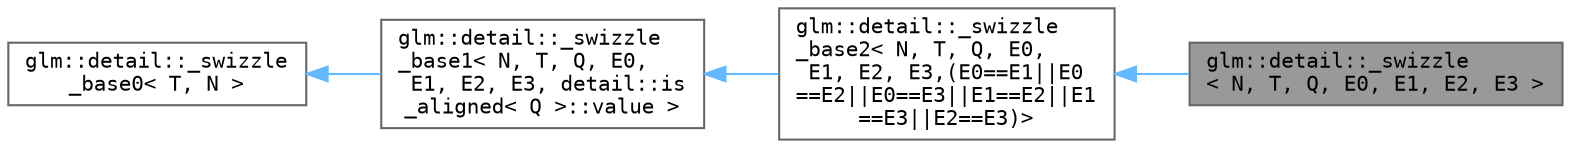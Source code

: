 digraph "glm::detail::_swizzle&lt; N, T, Q, E0, E1, E2, E3 &gt;"
{
 // LATEX_PDF_SIZE
  bgcolor="transparent";
  edge [fontname=Terminal,fontsize=10,labelfontname=Helvetica,labelfontsize=10];
  node [fontname=Terminal,fontsize=10,shape=box,height=0.2,width=0.4];
  rankdir="LR";
  Node1 [label="glm::detail::_swizzle\l\< N, T, Q, E0, E1, E2, E3 \>",height=0.2,width=0.4,color="gray40", fillcolor="grey60", style="filled", fontcolor="black",tooltip=" "];
  Node2 -> Node1 [dir="back",color="steelblue1",style="solid"];
  Node2 [label="glm::detail::_swizzle\l_base2\< N, T, Q, E0,\l E1, E2, E3,(E0==E1\|\|E0\l==E2\|\|E0==E3\|\|E1==E2\|\|E1\l==E3\|\|E2==E3)\>",height=0.2,width=0.4,color="gray40", fillcolor="white", style="filled",URL="$structglm_1_1detail_1_1__swizzle__base2.html",tooltip=" "];
  Node3 -> Node2 [dir="back",color="steelblue1",style="solid"];
  Node3 [label="glm::detail::_swizzle\l_base1\< N, T, Q, E0,\l E1, E2, E3, detail::is\l_aligned\< Q \>::value \>",height=0.2,width=0.4,color="gray40", fillcolor="white", style="filled",URL="$structglm_1_1detail_1_1__swizzle__base1.html",tooltip=" "];
  Node4 -> Node3 [dir="back",color="steelblue1",style="solid"];
  Node4 [label="glm::detail::_swizzle\l_base0\< T, N \>",height=0.2,width=0.4,color="gray40", fillcolor="white", style="filled",URL="$structglm_1_1detail_1_1__swizzle__base0.html",tooltip=" "];
}
